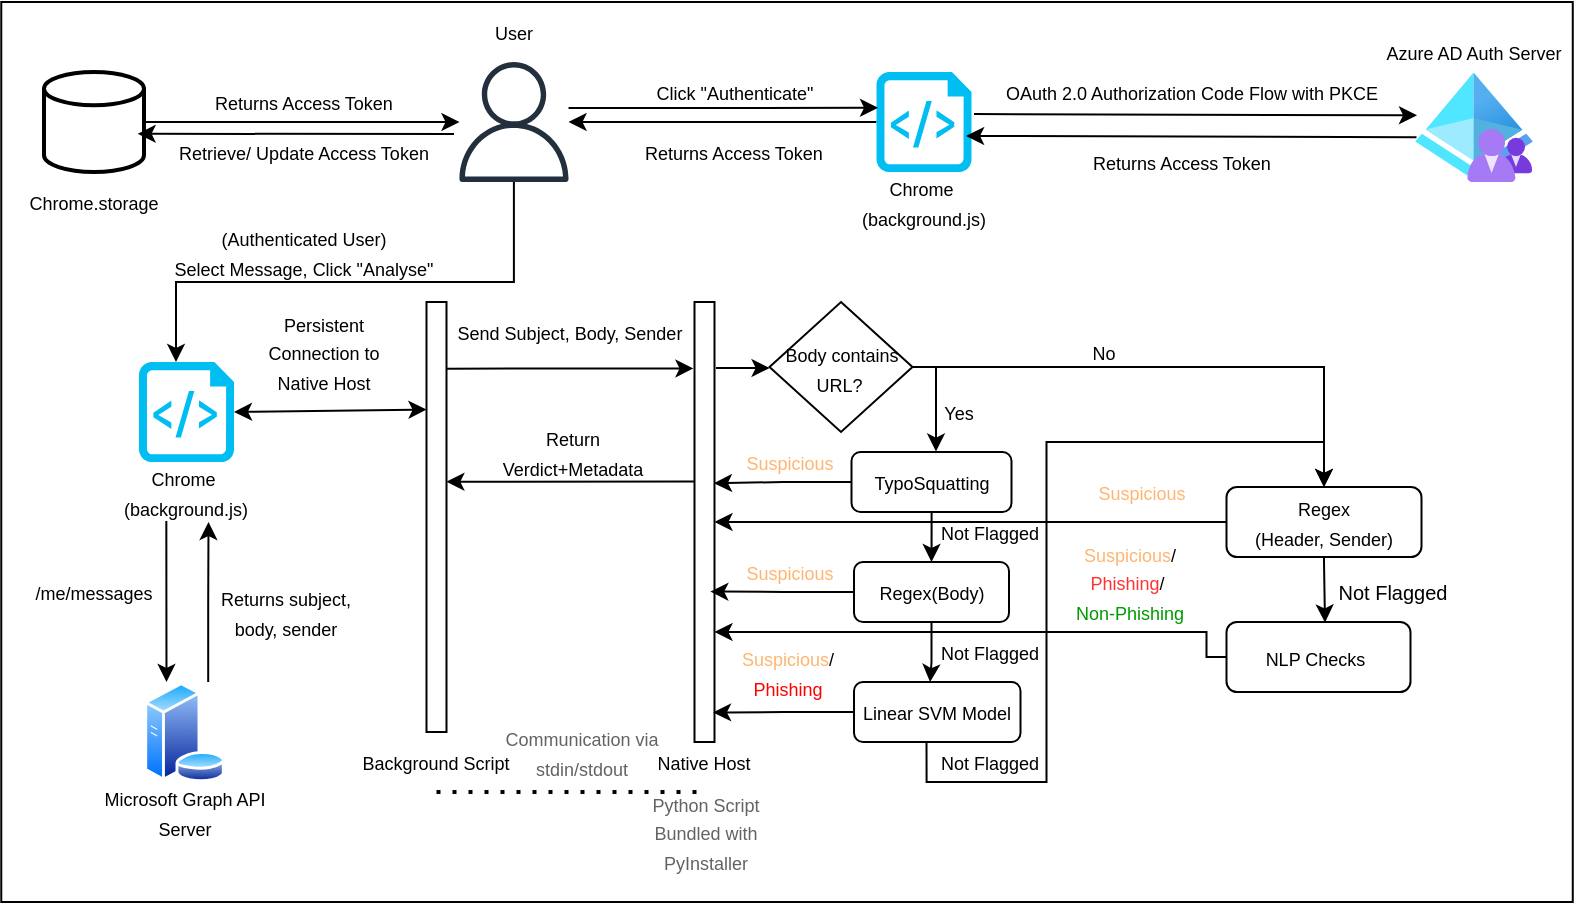<mxfile version="27.1.6">
  <diagram id="C5RBs43oDa-KdzZeNtuy" name="Page-1">
    <mxGraphModel dx="1044" dy="557" grid="1" gridSize="10" guides="1" tooltips="1" connect="1" arrows="1" fold="1" page="1" pageScale="1" pageWidth="827" pageHeight="1169" math="0" shadow="0">
      <root>
        <mxCell id="WIyWlLk6GJQsqaUBKTNV-0" />
        <mxCell id="WIyWlLk6GJQsqaUBKTNV-1" parent="WIyWlLk6GJQsqaUBKTNV-0" />
        <mxCell id="D8vmuiD3aZbXlNVEL8m7-1" value="" style="rounded=0;whiteSpace=wrap;html=1;" vertex="1" parent="WIyWlLk6GJQsqaUBKTNV-1">
          <mxGeometry x="42.63" y="120" width="785.75" height="450" as="geometry" />
        </mxCell>
        <mxCell id="Pm77CY4639vnkf3gye1O-27" value="" style="edgeStyle=orthogonalEdgeStyle;rounded=0;orthogonalLoop=1;jettySize=auto;html=1;" parent="WIyWlLk6GJQsqaUBKTNV-1" source="Pm77CY4639vnkf3gye1O-4" target="Pm77CY4639vnkf3gye1O-0" edge="1">
          <mxGeometry relative="1" as="geometry" />
        </mxCell>
        <mxCell id="Pm77CY4639vnkf3gye1O-4" value="" style="verticalLabelPosition=bottom;html=1;verticalAlign=top;align=center;strokeColor=none;fillColor=#00BEF2;shape=mxgraph.azure.script_file;pointerEvents=1;" parent="WIyWlLk6GJQsqaUBKTNV-1" vertex="1">
          <mxGeometry x="480.25" y="155" width="47.5" height="50" as="geometry" />
        </mxCell>
        <mxCell id="Pm77CY4639vnkf3gye1O-5" value="&lt;font style=&quot;font-size: 9px;&quot;&gt;Chrome&amp;nbsp;&lt;/font&gt;&lt;div&gt;&lt;font style=&quot;font-size: 9px;&quot;&gt;(background.js)&lt;/font&gt;&lt;/div&gt;" style="text;html=1;align=center;verticalAlign=middle;whiteSpace=wrap;rounded=0;" parent="WIyWlLk6GJQsqaUBKTNV-1" vertex="1">
          <mxGeometry x="474" y="205" width="60" height="30" as="geometry" />
        </mxCell>
        <mxCell id="Pm77CY4639vnkf3gye1O-6" value="" style="image;aspect=fixed;html=1;points=[];align=center;fontSize=12;image=img/lib/azure2/identity/Azure_AD_B2C.svg;" parent="WIyWlLk6GJQsqaUBKTNV-1" vertex="1">
          <mxGeometry x="749.5" y="155.28" width="59" height="54.72" as="geometry" />
        </mxCell>
        <mxCell id="Pm77CY4639vnkf3gye1O-7" value="" style="endArrow=classic;html=1;rounded=0;exitX=1.026;exitY=0.42;exitDx=0;exitDy=0;exitPerimeter=0;entryX=0.017;entryY=0.391;entryDx=0;entryDy=0;entryPerimeter=0;" parent="WIyWlLk6GJQsqaUBKTNV-1" source="Pm77CY4639vnkf3gye1O-4" target="Pm77CY4639vnkf3gye1O-6" edge="1">
          <mxGeometry width="50" height="50" relative="1" as="geometry">
            <mxPoint x="527.75" y="170" as="sourcePoint" />
            <mxPoint x="800" y="171" as="targetPoint" />
          </mxGeometry>
        </mxCell>
        <mxCell id="Pm77CY4639vnkf3gye1O-8" value="&lt;font style=&quot;font-size: 9px;&quot;&gt;Azure AD Auth Server&lt;/font&gt;" style="text;html=1;align=center;verticalAlign=middle;whiteSpace=wrap;rounded=0;" parent="WIyWlLk6GJQsqaUBKTNV-1" vertex="1">
          <mxGeometry x="729" y="130" width="100" height="30" as="geometry" />
        </mxCell>
        <mxCell id="Pm77CY4639vnkf3gye1O-9" value="" style="endArrow=classic;html=1;rounded=0;entryX=0.943;entryY=0.639;entryDx=0;entryDy=0;entryPerimeter=0;exitX=0.013;exitY=0.59;exitDx=0;exitDy=0;exitPerimeter=0;" parent="WIyWlLk6GJQsqaUBKTNV-1" source="Pm77CY4639vnkf3gye1O-6" target="Pm77CY4639vnkf3gye1O-4" edge="1">
          <mxGeometry width="50" height="50" relative="1" as="geometry">
            <mxPoint x="737" y="192" as="sourcePoint" />
            <mxPoint x="798" y="251" as="targetPoint" />
          </mxGeometry>
        </mxCell>
        <mxCell id="Pm77CY4639vnkf3gye1O-10" value="&lt;font style=&quot;font-size: 9px;&quot;&gt;OAuth 2.0 Authorization Code Flow with PKCE&lt;/font&gt;" style="text;html=1;align=center;verticalAlign=middle;whiteSpace=wrap;rounded=0;" parent="WIyWlLk6GJQsqaUBKTNV-1" vertex="1">
          <mxGeometry x="542.5" y="150" width="190" height="30" as="geometry" />
        </mxCell>
        <mxCell id="Pm77CY4639vnkf3gye1O-11" value="&lt;font style=&quot;font-size: 9px;&quot;&gt;Returns Access Token&lt;/font&gt;" style="text;html=1;align=center;verticalAlign=middle;whiteSpace=wrap;rounded=0;" parent="WIyWlLk6GJQsqaUBKTNV-1" vertex="1">
          <mxGeometry x="543" y="185" width="180" height="30" as="geometry" />
        </mxCell>
        <mxCell id="Pm77CY4639vnkf3gye1O-12" value="&lt;font style=&quot;font-size: 9px;&quot;&gt;Click &quot;Authenticate&quot;&lt;/font&gt;" style="text;html=1;align=center;verticalAlign=middle;whiteSpace=wrap;rounded=0;" parent="WIyWlLk6GJQsqaUBKTNV-1" vertex="1">
          <mxGeometry x="361.5" y="150" width="95" height="30" as="geometry" />
        </mxCell>
        <mxCell id="Pm77CY4639vnkf3gye1O-16" value="&lt;font style=&quot;font-size: 9px;&quot;&gt;Returns Access Token&lt;/font&gt;" style="text;html=1;align=center;verticalAlign=middle;whiteSpace=wrap;rounded=0;" parent="WIyWlLk6GJQsqaUBKTNV-1" vertex="1">
          <mxGeometry x="344" y="180" width="130" height="30" as="geometry" />
        </mxCell>
        <mxCell id="Pm77CY4639vnkf3gye1O-18" value="" style="group" parent="WIyWlLk6GJQsqaUBKTNV-1" vertex="1" connectable="0">
          <mxGeometry x="59" y="155" width="60" height="80" as="geometry" />
        </mxCell>
        <mxCell id="Pm77CY4639vnkf3gye1O-13" value="" style="strokeWidth=2;html=1;shape=mxgraph.flowchart.database;whiteSpace=wrap;" parent="Pm77CY4639vnkf3gye1O-18" vertex="1">
          <mxGeometry x="5" width="50" height="50" as="geometry" />
        </mxCell>
        <mxCell id="Pm77CY4639vnkf3gye1O-17" value="&lt;font style=&quot;font-size: 9px;&quot;&gt;Chrome.storage&lt;/font&gt;" style="text;html=1;align=center;verticalAlign=middle;whiteSpace=wrap;rounded=0;" parent="Pm77CY4639vnkf3gye1O-18" vertex="1">
          <mxGeometry y="50" width="60" height="30" as="geometry" />
        </mxCell>
        <mxCell id="Pm77CY4639vnkf3gye1O-22" value="&lt;font style=&quot;font-size: 9px;&quot;&gt;Retrieve/ Update Access Token&lt;/font&gt;" style="text;html=1;align=center;verticalAlign=middle;whiteSpace=wrap;rounded=0;" parent="WIyWlLk6GJQsqaUBKTNV-1" vertex="1">
          <mxGeometry x="119" y="180" width="150" height="30" as="geometry" />
        </mxCell>
        <mxCell id="Pm77CY4639vnkf3gye1O-24" value="" style="edgeStyle=orthogonalEdgeStyle;rounded=0;orthogonalLoop=1;jettySize=auto;html=1;exitX=1;exitY=0.5;exitDx=0;exitDy=0;exitPerimeter=0;" parent="WIyWlLk6GJQsqaUBKTNV-1" source="Pm77CY4639vnkf3gye1O-13" target="Pm77CY4639vnkf3gye1O-0" edge="1">
          <mxGeometry relative="1" as="geometry">
            <mxPoint x="79" y="185.04" as="sourcePoint" />
            <mxPoint x="209" y="110" as="targetPoint" />
            <Array as="points">
              <mxPoint x="114" y="180" />
            </Array>
          </mxGeometry>
        </mxCell>
        <mxCell id="Pm77CY4639vnkf3gye1O-25" value="" style="edgeStyle=orthogonalEdgeStyle;rounded=0;orthogonalLoop=1;jettySize=auto;html=1;entryX=0.991;entryY=0.618;entryDx=0;entryDy=0;entryPerimeter=0;" parent="WIyWlLk6GJQsqaUBKTNV-1" edge="1">
          <mxGeometry relative="1" as="geometry">
            <mxPoint x="269" y="186" as="sourcePoint" />
            <mxPoint x="110.82" y="185.9" as="targetPoint" />
            <Array as="points">
              <mxPoint x="269" y="186" />
            </Array>
          </mxGeometry>
        </mxCell>
        <mxCell id="Pm77CY4639vnkf3gye1O-26" value="" style="edgeStyle=orthogonalEdgeStyle;rounded=0;orthogonalLoop=1;jettySize=auto;html=1;entryX=0.016;entryY=0.358;entryDx=0;entryDy=0;entryPerimeter=0;" parent="WIyWlLk6GJQsqaUBKTNV-1" source="Pm77CY4639vnkf3gye1O-0" target="Pm77CY4639vnkf3gye1O-4" edge="1">
          <mxGeometry relative="1" as="geometry">
            <Array as="points">
              <mxPoint x="359" y="173" />
              <mxPoint x="359" y="173" />
            </Array>
          </mxGeometry>
        </mxCell>
        <mxCell id="Pm77CY4639vnkf3gye1O-29" value="&lt;font style=&quot;font-size: 9px;&quot;&gt;Returns Access Token&lt;/font&gt;" style="text;html=1;align=center;verticalAlign=middle;whiteSpace=wrap;rounded=0;" parent="WIyWlLk6GJQsqaUBKTNV-1" vertex="1">
          <mxGeometry x="119" y="155" width="150" height="30" as="geometry" />
        </mxCell>
        <mxCell id="Pm77CY4639vnkf3gye1O-1" value="&lt;font style=&quot;font-size: 9px;&quot;&gt;User&lt;/font&gt;" style="text;html=1;align=center;verticalAlign=middle;whiteSpace=wrap;rounded=0;" parent="WIyWlLk6GJQsqaUBKTNV-1" vertex="1">
          <mxGeometry x="269" y="120" width="60" height="30" as="geometry" />
        </mxCell>
        <mxCell id="Pm77CY4639vnkf3gye1O-0" value="" style="sketch=0;outlineConnect=0;fontColor=#232F3E;gradientColor=none;fillColor=#232F3D;strokeColor=none;dashed=0;verticalLabelPosition=bottom;verticalAlign=top;align=center;html=1;fontSize=12;fontStyle=0;aspect=fixed;pointerEvents=1;shape=mxgraph.aws4.user;" parent="WIyWlLk6GJQsqaUBKTNV-1" vertex="1">
          <mxGeometry x="269" y="150" width="60" height="60" as="geometry" />
        </mxCell>
        <mxCell id="Pm77CY4639vnkf3gye1O-33" value="" style="group" parent="WIyWlLk6GJQsqaUBKTNV-1" vertex="1" connectable="0">
          <mxGeometry x="105.25" y="300" width="60" height="80" as="geometry" />
        </mxCell>
        <mxCell id="Pm77CY4639vnkf3gye1O-31" value="" style="verticalLabelPosition=bottom;html=1;verticalAlign=top;align=center;strokeColor=none;fillColor=#00BEF2;shape=mxgraph.azure.script_file;pointerEvents=1;" parent="Pm77CY4639vnkf3gye1O-33" vertex="1">
          <mxGeometry x="6.25" width="47.5" height="50" as="geometry" />
        </mxCell>
        <mxCell id="Pm77CY4639vnkf3gye1O-32" value="&lt;font style=&quot;font-size: 9px;&quot;&gt;Chrome&amp;nbsp;&lt;/font&gt;&lt;div&gt;&lt;font style=&quot;font-size: 9px;&quot;&gt;(background.js)&lt;/font&gt;&lt;/div&gt;" style="text;html=1;align=center;verticalAlign=middle;whiteSpace=wrap;rounded=0;" parent="Pm77CY4639vnkf3gye1O-33" vertex="1">
          <mxGeometry y="50" width="60" height="30" as="geometry" />
        </mxCell>
        <mxCell id="Pm77CY4639vnkf3gye1O-35" style="edgeStyle=orthogonalEdgeStyle;rounded=0;orthogonalLoop=1;jettySize=auto;html=1;" parent="WIyWlLk6GJQsqaUBKTNV-1" source="Pm77CY4639vnkf3gye1O-0" edge="1">
          <mxGeometry relative="1" as="geometry">
            <Array as="points">
              <mxPoint x="299" y="260" />
              <mxPoint x="130" y="260" />
              <mxPoint x="130" y="300" />
            </Array>
            <mxPoint x="130" y="300" as="targetPoint" />
          </mxGeometry>
        </mxCell>
        <mxCell id="Pm77CY4639vnkf3gye1O-36" value="&lt;div&gt;&lt;font style=&quot;font-size: 9px;&quot;&gt;(Authenticated User)&lt;/font&gt;&lt;/div&gt;&lt;font style=&quot;font-size: 9px;&quot;&gt;Select Message,&amp;nbsp;&lt;/font&gt;&lt;span style=&quot;font-size: 9px; background-color: transparent; color: light-dark(rgb(0, 0, 0), rgb(255, 255, 255));&quot;&gt;Click &quot;Analyse&quot;&lt;/span&gt;" style="text;html=1;align=center;verticalAlign=middle;whiteSpace=wrap;rounded=0;" parent="WIyWlLk6GJQsqaUBKTNV-1" vertex="1">
          <mxGeometry x="124" y="230" width="140" height="30" as="geometry" />
        </mxCell>
        <mxCell id="Pm77CY4639vnkf3gye1O-42" value="" style="group" parent="WIyWlLk6GJQsqaUBKTNV-1" vertex="1" connectable="0">
          <mxGeometry x="80" y="460" width="108.5" height="80" as="geometry" />
        </mxCell>
        <mxCell id="Pm77CY4639vnkf3gye1O-34" value="" style="image;aspect=fixed;perimeter=ellipsePerimeter;html=1;align=center;shadow=0;dashed=0;spacingTop=3;image=img/lib/active_directory/database_server.svg;" parent="Pm77CY4639vnkf3gye1O-42" vertex="1">
          <mxGeometry x="33.75" width="41" height="50" as="geometry" />
        </mxCell>
        <mxCell id="Pm77CY4639vnkf3gye1O-41" value="&lt;font style=&quot;font-size: 9px;&quot;&gt;Microsoft Graph API Server&lt;/font&gt;" style="text;html=1;align=center;verticalAlign=middle;whiteSpace=wrap;rounded=0;" parent="Pm77CY4639vnkf3gye1O-42" vertex="1">
          <mxGeometry y="50" width="108.5" height="30" as="geometry" />
        </mxCell>
        <mxCell id="Pm77CY4639vnkf3gye1O-46" value="&lt;font style=&quot;font-size: 9px;&quot;&gt;Returns subject, body, sender&lt;/font&gt;" style="text;html=1;align=center;verticalAlign=middle;whiteSpace=wrap;rounded=0;" parent="WIyWlLk6GJQsqaUBKTNV-1" vertex="1">
          <mxGeometry x="145.25" y="410" width="80" height="30" as="geometry" />
        </mxCell>
        <mxCell id="AoWDdk4sjqrNplffqhR6-2" style="edgeStyle=orthogonalEdgeStyle;rounded=0;orthogonalLoop=1;jettySize=auto;html=1;exitX=0.027;exitY=0.845;exitDx=0;exitDy=0;exitPerimeter=0;entryX=1.053;entryY=0.849;entryDx=0;entryDy=0;entryPerimeter=0;" parent="WIyWlLk6GJQsqaUBKTNV-1" edge="1" target="AoWDdk4sjqrNplffqhR6-1" source="AoWDdk4sjqrNplffqhR6-0">
          <mxGeometry relative="1" as="geometry">
            <mxPoint x="269.69" y="290.31" as="sourcePoint" />
            <mxPoint x="387.8" y="290" as="targetPoint" />
            <Array as="points">
              <mxPoint x="265" y="303" />
            </Array>
          </mxGeometry>
        </mxCell>
        <mxCell id="AoWDdk4sjqrNplffqhR6-0" value="" style="rounded=0;whiteSpace=wrap;html=1;rotation=-180;" parent="WIyWlLk6GJQsqaUBKTNV-1" vertex="1">
          <mxGeometry x="255.25" y="270" width="10" height="215" as="geometry" />
        </mxCell>
        <mxCell id="AoWDdk4sjqrNplffqhR6-29" style="edgeStyle=orthogonalEdgeStyle;rounded=0;orthogonalLoop=1;jettySize=auto;html=1;exitX=1.013;exitY=0.592;exitDx=0;exitDy=0;exitPerimeter=0;entryX=0.005;entryY=0.582;entryDx=0;entryDy=0;entryPerimeter=0;" parent="WIyWlLk6GJQsqaUBKTNV-1" source="AoWDdk4sjqrNplffqhR6-1" target="AoWDdk4sjqrNplffqhR6-0" edge="1">
          <mxGeometry relative="1" as="geometry">
            <mxPoint x="389.25" y="379.991" as="sourcePoint" />
            <mxPoint x="265.25" y="377.49" as="targetPoint" />
            <Array as="points">
              <mxPoint x="389.25" y="360" />
            </Array>
          </mxGeometry>
        </mxCell>
        <mxCell id="D8vmuiD3aZbXlNVEL8m7-0" style="edgeStyle=orthogonalEdgeStyle;rounded=0;orthogonalLoop=1;jettySize=auto;html=1;entryX=0;entryY=0.5;entryDx=0;entryDy=0;" edge="1" parent="WIyWlLk6GJQsqaUBKTNV-1" target="0bQzPCIKL2ZKCDhNGnPa-27">
          <mxGeometry relative="1" as="geometry">
            <mxPoint x="400" y="303" as="sourcePoint" />
            <Array as="points" />
          </mxGeometry>
        </mxCell>
        <mxCell id="AoWDdk4sjqrNplffqhR6-1" value="" style="rounded=0;whiteSpace=wrap;html=1;rotation=-180;" parent="WIyWlLk6GJQsqaUBKTNV-1" vertex="1">
          <mxGeometry x="389.25" y="270" width="10" height="220" as="geometry" />
        </mxCell>
        <mxCell id="AoWDdk4sjqrNplffqhR6-9" style="edgeStyle=orthogonalEdgeStyle;rounded=0;orthogonalLoop=1;jettySize=auto;html=1;exitX=0.332;exitY=0.984;exitDx=0;exitDy=0;exitPerimeter=0;" parent="WIyWlLk6GJQsqaUBKTNV-1" source="Pm77CY4639vnkf3gye1O-32" edge="1">
          <mxGeometry relative="1" as="geometry">
            <mxPoint x="116.25" y="380" as="sourcePoint" />
            <mxPoint x="125.25" y="460" as="targetPoint" />
            <Array as="points">
              <mxPoint x="125.25" y="420" />
              <mxPoint x="125.25" y="420" />
            </Array>
          </mxGeometry>
        </mxCell>
        <mxCell id="AoWDdk4sjqrNplffqhR6-11" style="edgeStyle=orthogonalEdgeStyle;rounded=0;orthogonalLoop=1;jettySize=auto;html=1;entryX=0.5;entryY=1;entryDx=0;entryDy=0;exitX=0.789;exitY=0.001;exitDx=0;exitDy=0;exitPerimeter=0;" parent="WIyWlLk6GJQsqaUBKTNV-1" source="Pm77CY4639vnkf3gye1O-34" edge="1">
          <mxGeometry relative="1" as="geometry">
            <mxPoint x="145.25" y="460" as="sourcePoint" />
            <mxPoint x="146.25" y="380" as="targetPoint" />
          </mxGeometry>
        </mxCell>
        <mxCell id="AoWDdk4sjqrNplffqhR6-13" value="" style="endArrow=classic;startArrow=classic;html=1;rounded=0;exitX=1;exitY=0.5;exitDx=0;exitDy=0;exitPerimeter=0;entryX=1;entryY=0.75;entryDx=0;entryDy=0;" parent="WIyWlLk6GJQsqaUBKTNV-1" source="Pm77CY4639vnkf3gye1O-31" target="AoWDdk4sjqrNplffqhR6-0" edge="1">
          <mxGeometry width="50" height="50" relative="1" as="geometry">
            <mxPoint x="275.25" y="400" as="sourcePoint" />
            <mxPoint x="325.25" y="350" as="targetPoint" />
          </mxGeometry>
        </mxCell>
        <mxCell id="AoWDdk4sjqrNplffqhR6-14" value="&lt;font style=&quot;font-size: 9px;&quot;&gt;/me/messages&lt;/font&gt;" style="text;html=1;align=center;verticalAlign=middle;whiteSpace=wrap;rounded=0;" parent="WIyWlLk6GJQsqaUBKTNV-1" vertex="1">
          <mxGeometry x="49" y="400" width="80" height="30" as="geometry" />
        </mxCell>
        <mxCell id="AoWDdk4sjqrNplffqhR6-15" value="&lt;font style=&quot;font-size: 9px;&quot;&gt;Persistent Connection to Native Host&lt;/font&gt;" style="text;html=1;align=center;verticalAlign=middle;whiteSpace=wrap;rounded=0;" parent="WIyWlLk6GJQsqaUBKTNV-1" vertex="1">
          <mxGeometry x="164.25" y="280" width="80" height="30" as="geometry" />
        </mxCell>
        <mxCell id="AoWDdk4sjqrNplffqhR6-16" value="&lt;font style=&quot;font-size: 9px;&quot;&gt;Native Host&lt;/font&gt;" style="text;html=1;align=center;verticalAlign=middle;whiteSpace=wrap;rounded=0;" parent="WIyWlLk6GJQsqaUBKTNV-1" vertex="1">
          <mxGeometry x="354.25" y="485" width="80" height="30" as="geometry" />
        </mxCell>
        <mxCell id="AoWDdk4sjqrNplffqhR6-17" value="&lt;font style=&quot;font-size: 9px;&quot;&gt;Background Script&lt;/font&gt;" style="text;html=1;align=center;verticalAlign=middle;whiteSpace=wrap;rounded=0;" parent="WIyWlLk6GJQsqaUBKTNV-1" vertex="1">
          <mxGeometry x="220.25" y="485" width="80" height="30" as="geometry" />
        </mxCell>
        <mxCell id="AoWDdk4sjqrNplffqhR6-18" value="&lt;font style=&quot;font-size: 9px;&quot;&gt;Send Subject, Body, Sender&lt;/font&gt;" style="text;html=1;align=center;verticalAlign=middle;whiteSpace=wrap;rounded=0;" parent="WIyWlLk6GJQsqaUBKTNV-1" vertex="1">
          <mxGeometry x="263.5" y="270" width="125.75" height="30" as="geometry" />
        </mxCell>
        <mxCell id="AoWDdk4sjqrNplffqhR6-20" value="" style="endArrow=none;dashed=1;html=1;dashPattern=1 3;strokeWidth=2;rounded=0;exitX=0.5;exitY=1;exitDx=0;exitDy=0;entryX=0.5;entryY=1;entryDx=0;entryDy=0;" parent="WIyWlLk6GJQsqaUBKTNV-1" source="AoWDdk4sjqrNplffqhR6-17" target="AoWDdk4sjqrNplffqhR6-16" edge="1">
          <mxGeometry width="50" height="50" relative="1" as="geometry">
            <mxPoint x="305.25" y="550" as="sourcePoint" />
            <mxPoint x="355.25" y="500" as="targetPoint" />
          </mxGeometry>
        </mxCell>
        <mxCell id="AoWDdk4sjqrNplffqhR6-21" value="&lt;font style=&quot;font-size: 9px; color: rgb(99, 99, 99);&quot;&gt;Communication via stdin/stdout&lt;/font&gt;" style="text;html=1;align=center;verticalAlign=middle;whiteSpace=wrap;rounded=0;" parent="WIyWlLk6GJQsqaUBKTNV-1" vertex="1">
          <mxGeometry x="287.8" y="480" width="90" height="30" as="geometry" />
        </mxCell>
        <mxCell id="AoWDdk4sjqrNplffqhR6-30" value="&lt;font style=&quot;font-size: 9px;&quot;&gt;Return Verdict+Metadata&lt;/font&gt;" style="text;html=1;align=center;verticalAlign=middle;whiteSpace=wrap;rounded=0;" parent="WIyWlLk6GJQsqaUBKTNV-1" vertex="1">
          <mxGeometry x="283.25" y="330" width="91" height="30" as="geometry" />
        </mxCell>
        <mxCell id="AoWDdk4sjqrNplffqhR6-39" value="&lt;font style=&quot;font-size: 9px; color: rgb(99, 99, 99);&quot;&gt;Python Script Bundled with PyInstaller&lt;/font&gt;" style="text;html=1;align=center;verticalAlign=middle;whiteSpace=wrap;rounded=0;" parent="WIyWlLk6GJQsqaUBKTNV-1" vertex="1">
          <mxGeometry x="365.5" y="520" width="57.5" height="30" as="geometry" />
        </mxCell>
        <mxCell id="0bQzPCIKL2ZKCDhNGnPa-34" style="edgeStyle=orthogonalEdgeStyle;rounded=0;orthogonalLoop=1;jettySize=auto;html=1;entryX=0.534;entryY=-0.008;entryDx=0;entryDy=0;exitX=1;exitY=0.5;exitDx=0;exitDy=0;entryPerimeter=0;" parent="WIyWlLk6GJQsqaUBKTNV-1" source="0bQzPCIKL2ZKCDhNGnPa-27" target="0bQzPCIKL2ZKCDhNGnPa-28" edge="1">
          <mxGeometry relative="1" as="geometry">
            <mxPoint x="510" y="300" as="sourcePoint" />
            <Array as="points">
              <mxPoint x="510" y="303" />
              <mxPoint x="510" y="345" />
            </Array>
          </mxGeometry>
        </mxCell>
        <mxCell id="0bQzPCIKL2ZKCDhNGnPa-47" style="edgeStyle=orthogonalEdgeStyle;rounded=0;orthogonalLoop=1;jettySize=auto;html=1;entryX=0.5;entryY=0;entryDx=0;entryDy=0;exitX=1;exitY=0.5;exitDx=0;exitDy=0;" parent="WIyWlLk6GJQsqaUBKTNV-1" source="0bQzPCIKL2ZKCDhNGnPa-27" target="0bQzPCIKL2ZKCDhNGnPa-31" edge="1">
          <mxGeometry relative="1" as="geometry">
            <mxPoint x="543.439" y="292.556" as="sourcePoint" />
          </mxGeometry>
        </mxCell>
        <mxCell id="0bQzPCIKL2ZKCDhNGnPa-27" value="&lt;font style=&quot;font-size: 9px;&quot;&gt;Body contains URL?&amp;nbsp;&lt;/font&gt;" style="rhombus;whiteSpace=wrap;html=1;" parent="WIyWlLk6GJQsqaUBKTNV-1" vertex="1">
          <mxGeometry x="426.75" y="270" width="71.5" height="65" as="geometry" />
        </mxCell>
        <mxCell id="0bQzPCIKL2ZKCDhNGnPa-35" style="edgeStyle=orthogonalEdgeStyle;rounded=0;orthogonalLoop=1;jettySize=auto;html=1;entryX=0.5;entryY=0;entryDx=0;entryDy=0;" parent="WIyWlLk6GJQsqaUBKTNV-1" source="0bQzPCIKL2ZKCDhNGnPa-28" target="0bQzPCIKL2ZKCDhNGnPa-29" edge="1">
          <mxGeometry relative="1" as="geometry" />
        </mxCell>
        <mxCell id="0bQzPCIKL2ZKCDhNGnPa-28" value="&lt;span style=&quot;font-size: 9px;&quot;&gt;TypoSquatting&lt;/span&gt;" style="rounded=1;whiteSpace=wrap;html=1;fontSize=12;glass=0;strokeWidth=1;shadow=0;" parent="WIyWlLk6GJQsqaUBKTNV-1" vertex="1">
          <mxGeometry x="467.75" y="345" width="80" height="30" as="geometry" />
        </mxCell>
        <mxCell id="0bQzPCIKL2ZKCDhNGnPa-29" value="&lt;font style=&quot;font-size: 9px;&quot;&gt;Regex(Body)&lt;/font&gt;" style="rounded=1;whiteSpace=wrap;html=1;fontSize=12;glass=0;strokeWidth=1;shadow=0;" parent="WIyWlLk6GJQsqaUBKTNV-1" vertex="1">
          <mxGeometry x="469" y="400" width="77.5" height="30" as="geometry" />
        </mxCell>
        <mxCell id="0bQzPCIKL2ZKCDhNGnPa-46" style="edgeStyle=orthogonalEdgeStyle;rounded=0;orthogonalLoop=1;jettySize=auto;html=1;entryX=0.5;entryY=0;entryDx=0;entryDy=0;" parent="WIyWlLk6GJQsqaUBKTNV-1" target="0bQzPCIKL2ZKCDhNGnPa-31" edge="1">
          <mxGeometry relative="1" as="geometry">
            <mxPoint x="505.25" y="490" as="sourcePoint" />
            <Array as="points">
              <mxPoint x="505.25" y="510" />
              <mxPoint x="565.25" y="510" />
              <mxPoint x="565.25" y="340" />
              <mxPoint x="704.25" y="340" />
            </Array>
          </mxGeometry>
        </mxCell>
        <mxCell id="0bQzPCIKL2ZKCDhNGnPa-30" value="&lt;font style=&quot;font-size: 9px;&quot;&gt;Linear SVM Model&lt;/font&gt;" style="rounded=1;whiteSpace=wrap;html=1;fontSize=12;glass=0;strokeWidth=1;shadow=0;" parent="WIyWlLk6GJQsqaUBKTNV-1" vertex="1">
          <mxGeometry x="469" y="460" width="83.25" height="30" as="geometry" />
        </mxCell>
        <mxCell id="0bQzPCIKL2ZKCDhNGnPa-50" style="edgeStyle=orthogonalEdgeStyle;rounded=0;orthogonalLoop=1;jettySize=auto;html=1;entryX=0;entryY=0.5;entryDx=0;entryDy=0;" parent="WIyWlLk6GJQsqaUBKTNV-1" source="0bQzPCIKL2ZKCDhNGnPa-31" target="AoWDdk4sjqrNplffqhR6-1" edge="1">
          <mxGeometry relative="1" as="geometry" />
        </mxCell>
        <mxCell id="0bQzPCIKL2ZKCDhNGnPa-31" value="&lt;font style=&quot;font-size: 9px;&quot;&gt;Regex &lt;br&gt;(Header, Sender)&lt;/font&gt;" style="rounded=1;whiteSpace=wrap;html=1;fontSize=12;glass=0;strokeWidth=1;shadow=0;" parent="WIyWlLk6GJQsqaUBKTNV-1" vertex="1">
          <mxGeometry x="655.25" y="362.5" width="97.5" height="35" as="geometry" />
        </mxCell>
        <mxCell id="0bQzPCIKL2ZKCDhNGnPa-54" style="edgeStyle=orthogonalEdgeStyle;rounded=0;orthogonalLoop=1;jettySize=auto;html=1;entryX=0;entryY=0.25;entryDx=0;entryDy=0;exitX=0;exitY=0.5;exitDx=0;exitDy=0;" parent="WIyWlLk6GJQsqaUBKTNV-1" source="0bQzPCIKL2ZKCDhNGnPa-32" target="AoWDdk4sjqrNplffqhR6-1" edge="1">
          <mxGeometry relative="1" as="geometry">
            <Array as="points">
              <mxPoint x="645.25" y="448" />
              <mxPoint x="645.25" y="435" />
            </Array>
          </mxGeometry>
        </mxCell>
        <mxCell id="0bQzPCIKL2ZKCDhNGnPa-32" value="&lt;font style=&quot;font-size: 9px;&quot;&gt;NLP Checks&amp;nbsp;&lt;/font&gt;" style="rounded=1;whiteSpace=wrap;html=1;fontSize=12;glass=0;strokeWidth=1;shadow=0;" parent="WIyWlLk6GJQsqaUBKTNV-1" vertex="1">
          <mxGeometry x="655.25" y="430" width="92" height="35" as="geometry" />
        </mxCell>
        <mxCell id="0bQzPCIKL2ZKCDhNGnPa-36" style="edgeStyle=orthogonalEdgeStyle;rounded=0;orthogonalLoop=1;jettySize=auto;html=1;entryX=0.457;entryY=0;entryDx=0;entryDy=0;entryPerimeter=0;" parent="WIyWlLk6GJQsqaUBKTNV-1" source="0bQzPCIKL2ZKCDhNGnPa-29" target="0bQzPCIKL2ZKCDhNGnPa-30" edge="1">
          <mxGeometry relative="1" as="geometry" />
        </mxCell>
        <mxCell id="0bQzPCIKL2ZKCDhNGnPa-37" style="edgeStyle=orthogonalEdgeStyle;rounded=0;orthogonalLoop=1;jettySize=auto;html=1;entryX=0.027;entryY=0.588;entryDx=0;entryDy=0;entryPerimeter=0;" parent="WIyWlLk6GJQsqaUBKTNV-1" source="0bQzPCIKL2ZKCDhNGnPa-28" target="AoWDdk4sjqrNplffqhR6-1" edge="1">
          <mxGeometry relative="1" as="geometry" />
        </mxCell>
        <mxCell id="0bQzPCIKL2ZKCDhNGnPa-38" style="edgeStyle=orthogonalEdgeStyle;rounded=0;orthogonalLoop=1;jettySize=auto;html=1;entryX=0.209;entryY=0.342;entryDx=0;entryDy=0;entryPerimeter=0;" parent="WIyWlLk6GJQsqaUBKTNV-1" source="0bQzPCIKL2ZKCDhNGnPa-29" target="AoWDdk4sjqrNplffqhR6-1" edge="1">
          <mxGeometry relative="1" as="geometry" />
        </mxCell>
        <mxCell id="0bQzPCIKL2ZKCDhNGnPa-39" style="edgeStyle=orthogonalEdgeStyle;rounded=0;orthogonalLoop=1;jettySize=auto;html=1;entryX=0.073;entryY=0.067;entryDx=0;entryDy=0;entryPerimeter=0;" parent="WIyWlLk6GJQsqaUBKTNV-1" source="0bQzPCIKL2ZKCDhNGnPa-30" target="AoWDdk4sjqrNplffqhR6-1" edge="1">
          <mxGeometry relative="1" as="geometry" />
        </mxCell>
        <mxCell id="0bQzPCIKL2ZKCDhNGnPa-40" value="&lt;font style=&quot;font-size: 9px; color: rgb(255, 181, 112);&quot;&gt;Suspicious&lt;/font&gt;" style="text;html=1;align=center;verticalAlign=middle;whiteSpace=wrap;rounded=0;" parent="WIyWlLk6GJQsqaUBKTNV-1" vertex="1">
          <mxGeometry x="395.25" y="335" width="84" height="30" as="geometry" />
        </mxCell>
        <mxCell id="0bQzPCIKL2ZKCDhNGnPa-41" value="&lt;font style=&quot;font-size: 9px;&quot;&gt;Not Flagged&lt;/font&gt;" style="text;html=1;align=center;verticalAlign=middle;whiteSpace=wrap;rounded=0;" parent="WIyWlLk6GJQsqaUBKTNV-1" vertex="1">
          <mxGeometry x="495.25" y="370" width="84" height="30" as="geometry" />
        </mxCell>
        <mxCell id="0bQzPCIKL2ZKCDhNGnPa-42" value="&lt;font style=&quot;font-size: 9px;&quot;&gt;Yes&lt;/font&gt;" style="text;html=1;align=center;verticalAlign=middle;whiteSpace=wrap;rounded=0;" parent="WIyWlLk6GJQsqaUBKTNV-1" vertex="1">
          <mxGeometry x="495" y="310" width="52.75" height="30" as="geometry" />
        </mxCell>
        <mxCell id="0bQzPCIKL2ZKCDhNGnPa-43" value="&lt;font style=&quot;font-size: 9px;&quot;&gt;Not Flagged&lt;/font&gt;" style="text;html=1;align=center;verticalAlign=middle;whiteSpace=wrap;rounded=0;" parent="WIyWlLk6GJQsqaUBKTNV-1" vertex="1">
          <mxGeometry x="495.25" y="430" width="84" height="30" as="geometry" />
        </mxCell>
        <mxCell id="0bQzPCIKL2ZKCDhNGnPa-44" value="&lt;font style=&quot;font-size: 9px; color: rgb(255, 181, 112);&quot;&gt;Suspicious&lt;/font&gt;" style="text;html=1;align=center;verticalAlign=middle;whiteSpace=wrap;rounded=0;" parent="WIyWlLk6GJQsqaUBKTNV-1" vertex="1">
          <mxGeometry x="395.25" y="390" width="84" height="30" as="geometry" />
        </mxCell>
        <mxCell id="0bQzPCIKL2ZKCDhNGnPa-45" value="&lt;font style=&quot;font-size: 9px;&quot;&gt;&lt;font style=&quot;color: rgb(255, 181, 112);&quot;&gt;Suspicious&lt;/font&gt;/ &lt;font style=&quot;color: rgb(255, 0, 0);&quot;&gt;Phishing&lt;/font&gt;&lt;/font&gt;" style="text;html=1;align=center;verticalAlign=middle;whiteSpace=wrap;rounded=0;" parent="WIyWlLk6GJQsqaUBKTNV-1" vertex="1">
          <mxGeometry x="393.5" y="440" width="84" height="30" as="geometry" />
        </mxCell>
        <mxCell id="0bQzPCIKL2ZKCDhNGnPa-48" value="&lt;font style=&quot;font-size: 9px;&quot;&gt;Not Flagged&lt;/font&gt;" style="text;html=1;align=center;verticalAlign=middle;whiteSpace=wrap;rounded=0;" parent="WIyWlLk6GJQsqaUBKTNV-1" vertex="1">
          <mxGeometry x="495.25" y="485" width="84" height="30" as="geometry" />
        </mxCell>
        <mxCell id="0bQzPCIKL2ZKCDhNGnPa-49" value="&lt;font style=&quot;font-size: 9px;&quot;&gt;No&lt;/font&gt;" style="text;html=1;align=center;verticalAlign=middle;whiteSpace=wrap;rounded=0;" parent="WIyWlLk6GJQsqaUBKTNV-1" vertex="1">
          <mxGeometry x="552.25" y="280" width="84" height="30" as="geometry" />
        </mxCell>
        <mxCell id="0bQzPCIKL2ZKCDhNGnPa-51" value="&lt;font style=&quot;font-size: 9px; color: rgb(255, 181, 112);&quot;&gt;Suspicious&lt;/font&gt;" style="text;html=1;align=center;verticalAlign=middle;whiteSpace=wrap;rounded=0;" parent="WIyWlLk6GJQsqaUBKTNV-1" vertex="1">
          <mxGeometry x="571.25" y="350" width="84" height="30" as="geometry" />
        </mxCell>
        <mxCell id="0bQzPCIKL2ZKCDhNGnPa-52" style="edgeStyle=orthogonalEdgeStyle;rounded=0;orthogonalLoop=1;jettySize=auto;html=1;entryX=0.541;entryY=0.007;entryDx=0;entryDy=0;entryPerimeter=0;exitX=0.5;exitY=1;exitDx=0;exitDy=0;" parent="WIyWlLk6GJQsqaUBKTNV-1" edge="1" source="0bQzPCIKL2ZKCDhNGnPa-31">
          <mxGeometry relative="1" as="geometry">
            <mxPoint x="700" y="400" as="sourcePoint" />
            <mxPoint x="704.502" y="430.245" as="targetPoint" />
            <Array as="points">
              <mxPoint x="704" y="400" />
              <mxPoint x="705" y="400" />
            </Array>
          </mxGeometry>
        </mxCell>
        <mxCell id="0bQzPCIKL2ZKCDhNGnPa-53" value="&lt;font size=&quot;1&quot;&gt;Not Flagged&lt;/font&gt;" style="text;html=1;align=center;verticalAlign=middle;whiteSpace=wrap;rounded=0;" parent="WIyWlLk6GJQsqaUBKTNV-1" vertex="1">
          <mxGeometry x="699.25" y="405" width="78.5" height="20" as="geometry" />
        </mxCell>
        <mxCell id="0bQzPCIKL2ZKCDhNGnPa-55" value="&lt;font style=&quot;font-size: 9px;&quot;&gt;&lt;font style=&quot;color: rgb(255, 181, 112);&quot;&gt;Suspicious&lt;/font&gt;/ &lt;font style=&quot;color: rgb(255, 51, 51);&quot;&gt;Phishing&lt;/font&gt;/&amp;nbsp;&lt;/font&gt;&lt;div&gt;&lt;font style=&quot;font-size: 9px; color: rgb(0, 153, 0);&quot;&gt;Non-Phishing&lt;/font&gt;&lt;/div&gt;" style="text;html=1;align=center;verticalAlign=middle;whiteSpace=wrap;rounded=0;" parent="WIyWlLk6GJQsqaUBKTNV-1" vertex="1">
          <mxGeometry x="565.25" y="395" width="84" height="30" as="geometry" />
        </mxCell>
      </root>
    </mxGraphModel>
  </diagram>
</mxfile>
